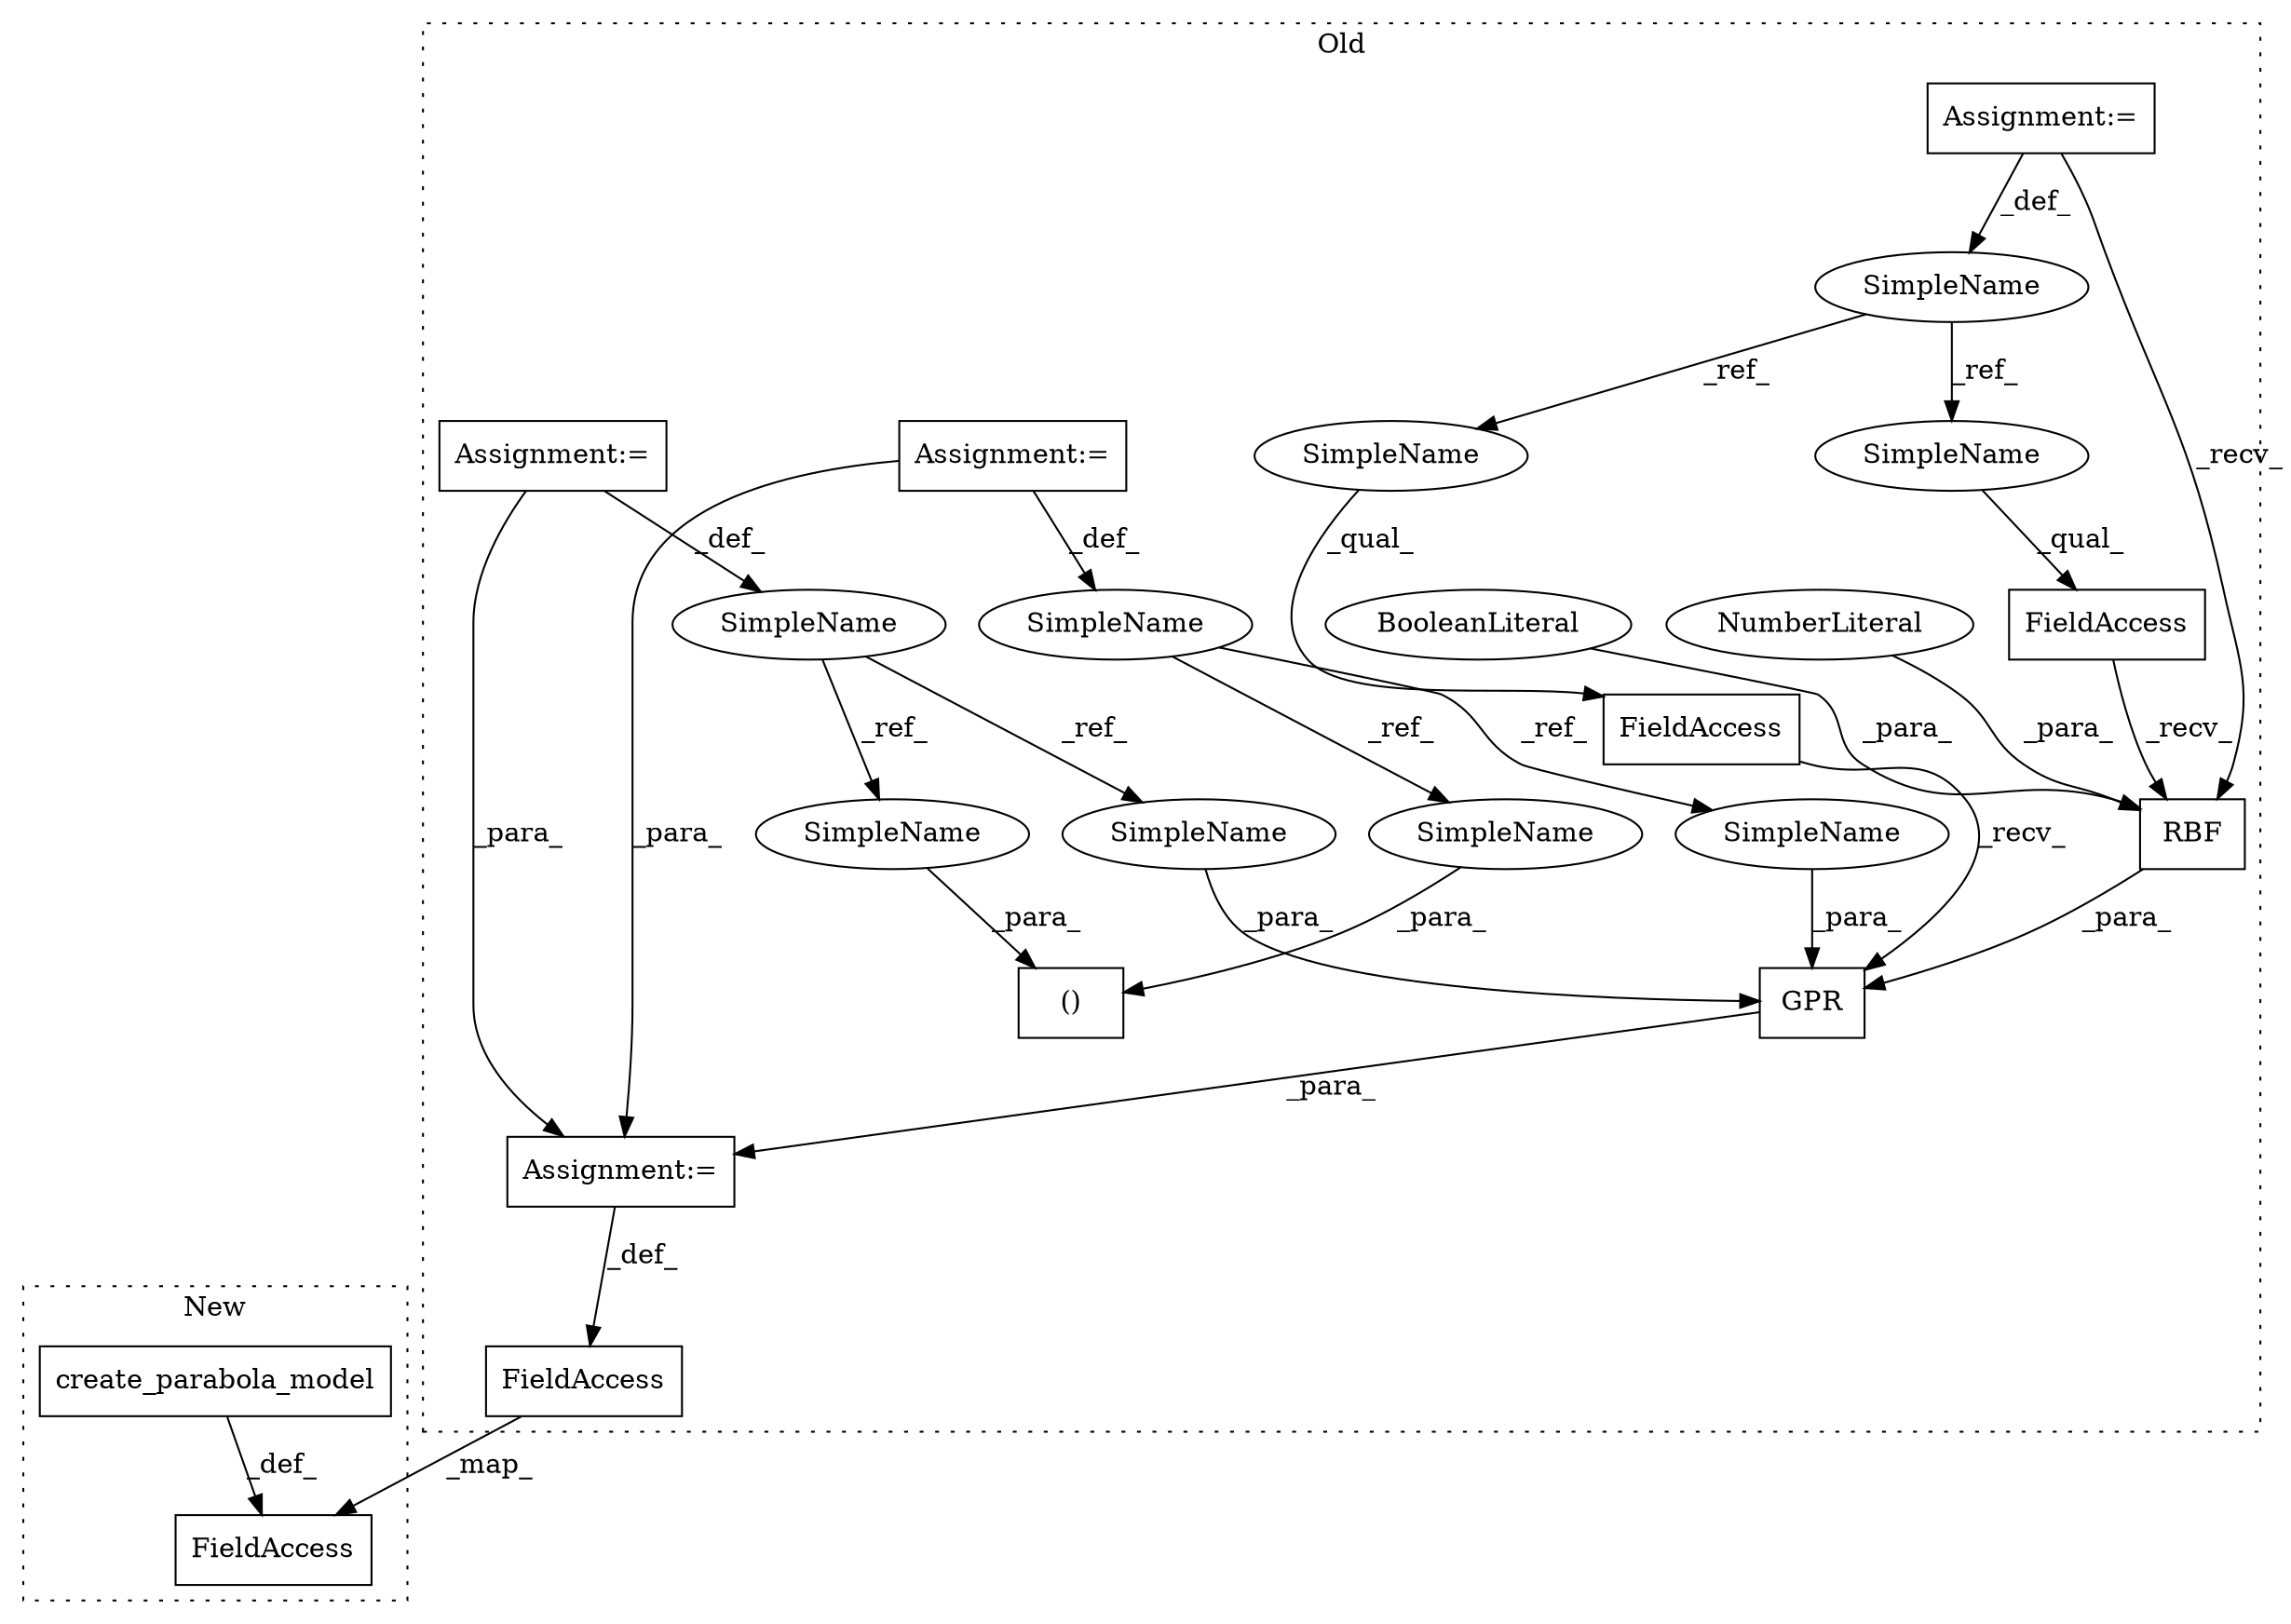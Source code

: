 digraph G {
subgraph cluster0 {
1 [label="()" a="106" s="10811" l="15" shape="box"];
3 [label="SimpleName" a="42" s="10593" l="1" shape="ellipse"];
4 [label="GPR" a="32" s="10919,10953" l="4,1" shape="box"];
5 [label="FieldAccess" a="22" s="10908" l="10" shape="box"];
6 [label="SimpleName" a="42" s="10566" l="1" shape="ellipse"];
7 [label="SimpleName" a="42" s="10577" l="6" shape="ellipse"];
8 [label="FieldAccess" a="22" s="10927" l="14" shape="box"];
9 [label="RBF" a="32" s="10942,10952" l="4,1" shape="box"];
10 [label="NumberLiteral" a="34" s="10946" l="1" shape="ellipse"];
11 [label="BooleanLiteral" a="9" s="10948" l="4" shape="ellipse"];
12 [label="Assignment:=" a="7" s="10566" l="1" shape="box"];
13 [label="Assignment:=" a="7" s="10577" l="6" shape="box"];
14 [label="FieldAccess" a="22" s="11026" l="14" shape="box"];
16 [label="Assignment:=" a="7" s="10593" l="1" shape="box"];
17 [label="Assignment:=" a="7" s="10907" l="1" shape="box"];
18 [label="SimpleName" a="42" s="10825" l="1" shape="ellipse"];
19 [label="SimpleName" a="42" s="10925" l="1" shape="ellipse"];
20 [label="SimpleName" a="42" s="10927" l="6" shape="ellipse"];
21 [label="SimpleName" a="42" s="10908" l="6" shape="ellipse"];
22 [label="SimpleName" a="42" s="10923" l="1" shape="ellipse"];
23 [label="SimpleName" a="42" s="10811" l="1" shape="ellipse"];
label = "Old";
style="dotted";
}
subgraph cluster1 {
2 [label="create_parabola_model" a="32" s="10246,10279" l="22,1" shape="box"];
15 [label="FieldAccess" a="22" s="10287" l="14" shape="box"];
label = "New";
style="dotted";
}
2 -> 15 [label="_def_"];
3 -> 19 [label="_ref_"];
3 -> 18 [label="_ref_"];
4 -> 17 [label="_para_"];
5 -> 4 [label="_recv_"];
6 -> 22 [label="_ref_"];
6 -> 23 [label="_ref_"];
7 -> 21 [label="_ref_"];
7 -> 20 [label="_ref_"];
8 -> 9 [label="_recv_"];
9 -> 4 [label="_para_"];
10 -> 9 [label="_para_"];
11 -> 9 [label="_para_"];
12 -> 17 [label="_para_"];
12 -> 6 [label="_def_"];
13 -> 7 [label="_def_"];
13 -> 9 [label="_recv_"];
14 -> 15 [label="_map_"];
16 -> 17 [label="_para_"];
16 -> 3 [label="_def_"];
17 -> 14 [label="_def_"];
18 -> 1 [label="_para_"];
19 -> 4 [label="_para_"];
20 -> 8 [label="_qual_"];
21 -> 5 [label="_qual_"];
22 -> 4 [label="_para_"];
23 -> 1 [label="_para_"];
}